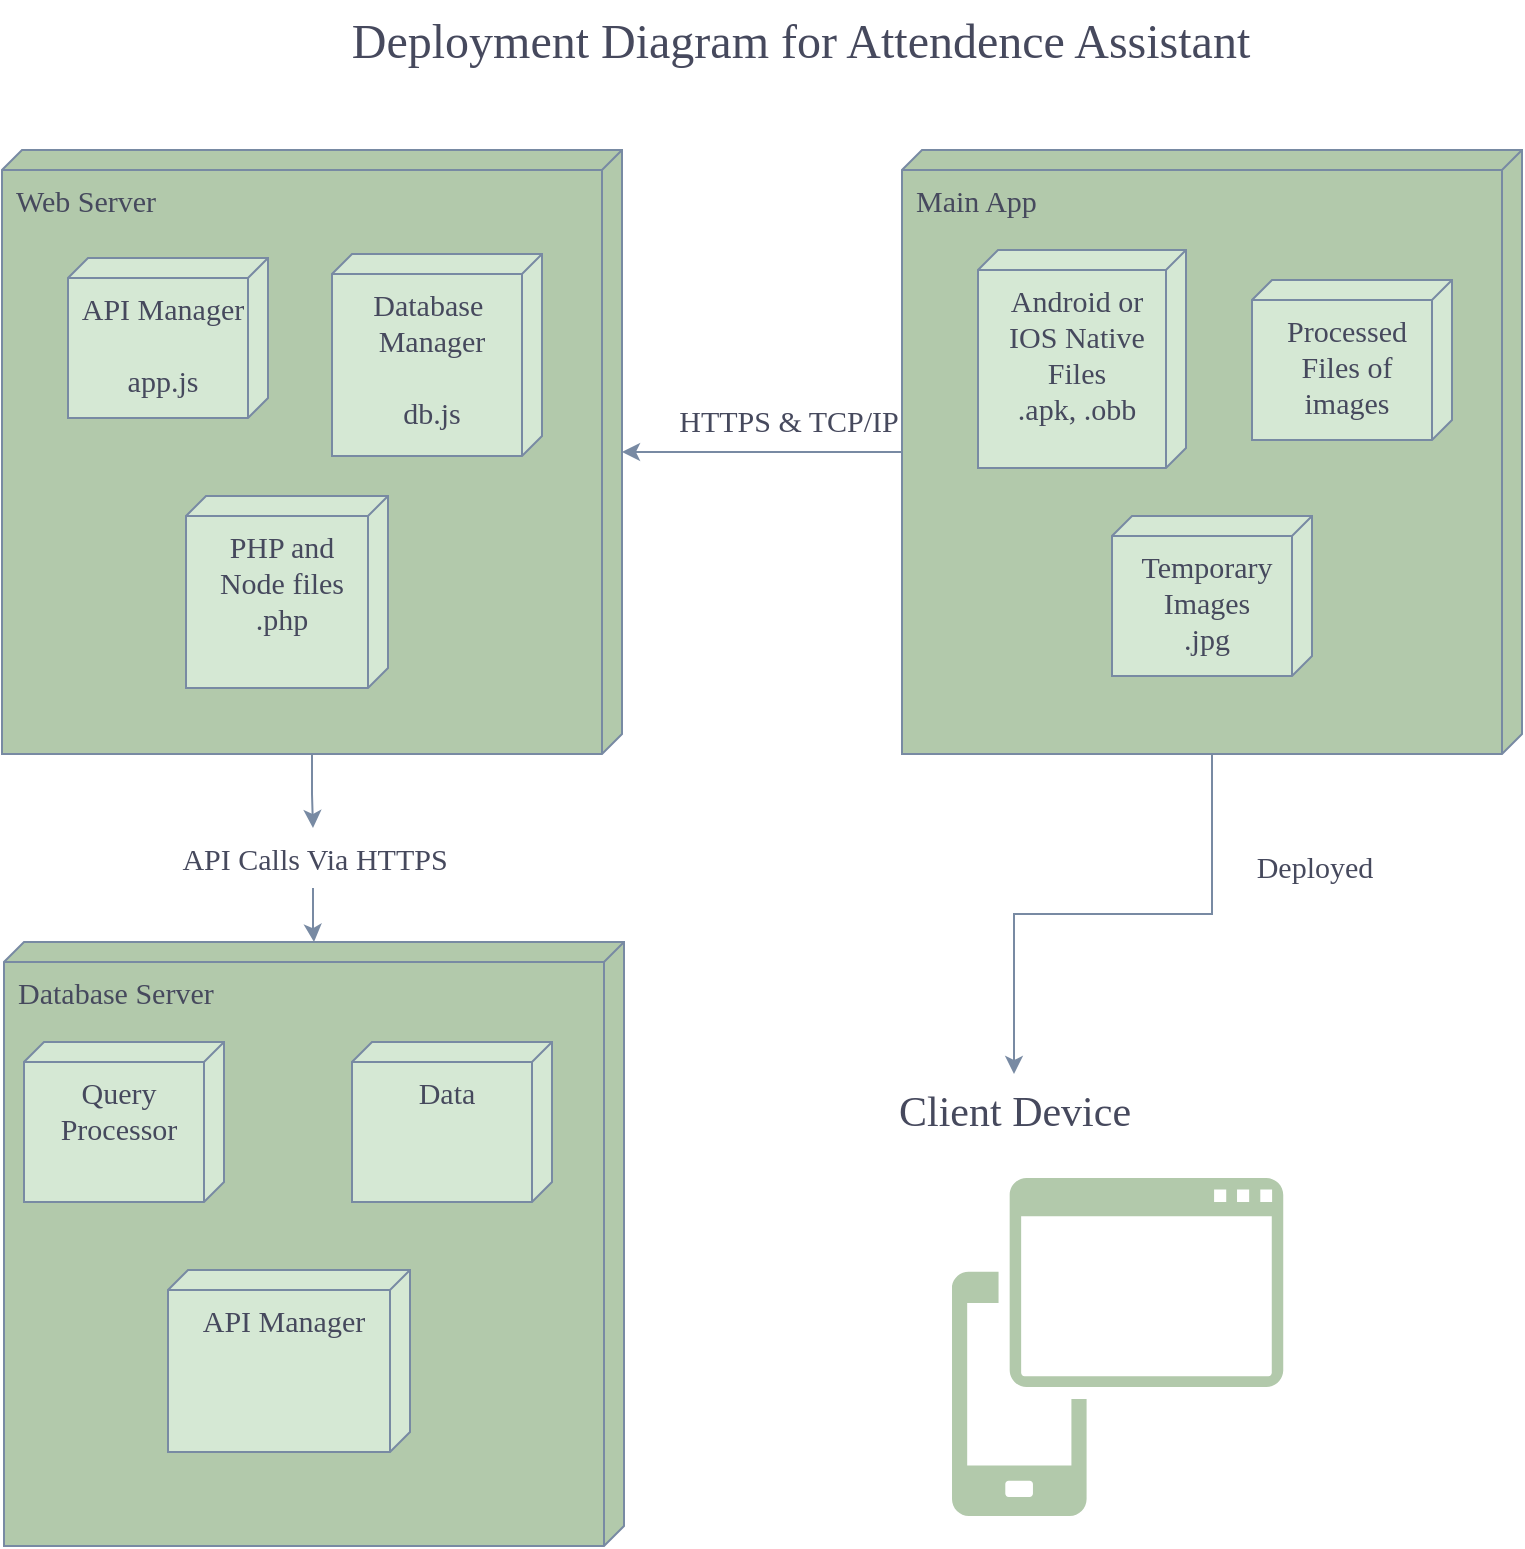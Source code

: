 <mxfile version="21.2.3" type="device">
  <diagram name="Page-1" id="f0Q_1zMVd-oimIQIDH3b">
    <mxGraphModel dx="1434" dy="709" grid="0" gridSize="10" guides="1" tooltips="1" connect="1" arrows="1" fold="1" page="1" pageScale="1" pageWidth="850" pageHeight="1100" background="#ffffff" math="0" shadow="0">
      <root>
        <mxCell id="0" />
        <mxCell id="1" parent="0" />
        <mxCell id="d2huy8yM15NUy1r3Zmgb-20" value="" style="edgeStyle=orthogonalEdgeStyle;rounded=0;orthogonalLoop=1;jettySize=auto;html=1;strokeColor=#788AA3;fontColor=default;fillColor=#B2C9AB;labelBackgroundColor=none;fontFamily=Product Sans;fontSource=https%3A%2F%2Ffonts.googleapis.com%2Fcss%3Ffamily%3DProduct%2BSans;fontSize=15;" edge="1" parent="1" source="d2huy8yM15NUy1r3Zmgb-22" target="d2huy8yM15NUy1r3Zmgb-12">
          <mxGeometry relative="1" as="geometry" />
        </mxCell>
        <mxCell id="d2huy8yM15NUy1r3Zmgb-2" value="Web Server" style="verticalAlign=top;align=left;shape=cube;size=10;direction=south;fontStyle=0;html=1;boundedLbl=1;spacingLeft=5;whiteSpace=wrap;strokeColor=#788AA3;fontColor=#46495D;fillColor=#B2C9AB;labelBackgroundColor=none;fontFamily=Product Sans;fontSource=https%3A%2F%2Ffonts.googleapis.com%2Fcss%3Ffamily%3DProduct%2BSans;fontSize=15;" vertex="1" parent="1">
          <mxGeometry x="61" y="95" width="310" height="302" as="geometry" />
        </mxCell>
        <mxCell id="d2huy8yM15NUy1r3Zmgb-3" value="API Manager&lt;br style=&quot;font-size: 15px;&quot;&gt;&lt;br style=&quot;font-size: 15px;&quot;&gt;app.js" style="verticalAlign=top;align=center;shape=cube;size=10;direction=south;html=1;boundedLbl=1;spacingLeft=5;whiteSpace=wrap;strokeColor=#788AA3;fontColor=#46495D;fillColor=#D5E8D4;labelBackgroundColor=none;fontFamily=Product Sans;fontSource=https%3A%2F%2Ffonts.googleapis.com%2Fcss%3Ffamily%3DProduct%2BSans;fontSize=15;" vertex="1" parent="d2huy8yM15NUy1r3Zmgb-2">
          <mxGeometry width="100" height="80" relative="1" as="geometry">
            <mxPoint x="33" y="54" as="offset" />
          </mxGeometry>
        </mxCell>
        <mxCell id="d2huy8yM15NUy1r3Zmgb-7" value="Database&amp;nbsp;&lt;br style=&quot;font-size: 15px;&quot;&gt;Manager&lt;br style=&quot;font-size: 15px;&quot;&gt;&lt;br style=&quot;font-size: 15px;&quot;&gt;db.js" style="verticalAlign=top;align=center;shape=cube;size=10;direction=south;html=1;boundedLbl=1;spacingLeft=5;whiteSpace=wrap;strokeColor=#788AA3;fontColor=#46495D;fillColor=#D5E8D4;labelBackgroundColor=none;fontFamily=Product Sans;fontSource=https%3A%2F%2Ffonts.googleapis.com%2Fcss%3Ffamily%3DProduct%2BSans;fontSize=15;" vertex="1" parent="d2huy8yM15NUy1r3Zmgb-2">
          <mxGeometry width="105" height="101" relative="1" as="geometry">
            <mxPoint x="165" y="52" as="offset" />
          </mxGeometry>
        </mxCell>
        <mxCell id="d2huy8yM15NUy1r3Zmgb-11" value="PHP and Node files&lt;br&gt;.php" style="verticalAlign=top;align=center;shape=cube;size=10;direction=south;html=1;boundedLbl=1;spacingLeft=5;whiteSpace=wrap;strokeColor=#788AA3;fontColor=#46495D;fillColor=#D5E8D4;labelBackgroundColor=none;fontFamily=Product Sans;fontSource=https%3A%2F%2Ffonts.googleapis.com%2Fcss%3Ffamily%3DProduct%2BSans;fontSize=15;" vertex="1" parent="d2huy8yM15NUy1r3Zmgb-2">
          <mxGeometry width="101" height="96" relative="1" as="geometry">
            <mxPoint x="92" y="173" as="offset" />
          </mxGeometry>
        </mxCell>
        <mxCell id="d2huy8yM15NUy1r3Zmgb-4" value="Deployment Diagram for Attendence Assistant" style="text;html=1;align=center;verticalAlign=middle;resizable=0;points=[];autosize=1;strokeColor=none;fillColor=none;fontColor=#46495D;labelBackgroundColor=none;fontFamily=Product Sans;fontSource=https%3A%2F%2Ffonts.googleapis.com%2Fcss%3Ffamily%3DProduct%2BSans;fontSize=24;" vertex="1" parent="1">
          <mxGeometry x="210" y="20" width="500" height="41" as="geometry" />
        </mxCell>
        <mxCell id="d2huy8yM15NUy1r3Zmgb-5" value="" style="sketch=0;pointerEvents=1;shadow=0;dashed=0;html=1;strokeColor=none;labelPosition=center;verticalLabelPosition=bottom;verticalAlign=top;align=center;fillColor=#B2C9AB;shape=mxgraph.mscae.intune.device_os;fontColor=#46495D;labelBackgroundColor=none;fontFamily=Product Sans;fontSource=https%3A%2F%2Ffonts.googleapis.com%2Fcss%3Ffamily%3DProduct%2BSans;fontSize=15;" vertex="1" parent="1">
          <mxGeometry x="536" y="609" width="165.62" height="169" as="geometry" />
        </mxCell>
        <mxCell id="d2huy8yM15NUy1r3Zmgb-6" value="Client Device" style="text;html=1;align=center;verticalAlign=middle;resizable=0;points=[];autosize=1;strokeColor=none;fillColor=none;fontColor=#46495D;labelBackgroundColor=none;fontFamily=Product Sans;fontSource=https%3A%2F%2Ffonts.googleapis.com%2Fcss%3Ffamily%3DProduct%2BSans;fontSize=21;" vertex="1" parent="1">
          <mxGeometry x="498" y="557" width="138" height="37" as="geometry" />
        </mxCell>
        <mxCell id="d2huy8yM15NUy1r3Zmgb-12" value="Database Server" style="verticalAlign=top;align=left;shape=cube;size=10;direction=south;fontStyle=0;html=1;boundedLbl=1;spacingLeft=5;whiteSpace=wrap;strokeColor=#788AA3;fontColor=#46495D;fillColor=#B2C9AB;labelBackgroundColor=none;fontFamily=Product Sans;fontSource=https%3A%2F%2Ffonts.googleapis.com%2Fcss%3Ffamily%3DProduct%2BSans;fontSize=15;" vertex="1" parent="1">
          <mxGeometry x="62" y="491" width="310" height="302" as="geometry" />
        </mxCell>
        <mxCell id="d2huy8yM15NUy1r3Zmgb-13" value="Query Processor" style="verticalAlign=top;align=center;shape=cube;size=10;direction=south;html=1;boundedLbl=1;spacingLeft=5;whiteSpace=wrap;strokeColor=#788AA3;fontColor=#46495D;fillColor=#D5E8D4;labelBackgroundColor=none;fontFamily=Product Sans;fontSource=https%3A%2F%2Ffonts.googleapis.com%2Fcss%3Ffamily%3DProduct%2BSans;fontSize=15;" vertex="1" parent="d2huy8yM15NUy1r3Zmgb-12">
          <mxGeometry width="100" height="80" relative="1" as="geometry">
            <mxPoint x="10" y="50" as="offset" />
          </mxGeometry>
        </mxCell>
        <mxCell id="d2huy8yM15NUy1r3Zmgb-14" value="Data" style="verticalAlign=top;align=center;shape=cube;size=10;direction=south;html=1;boundedLbl=1;spacingLeft=5;whiteSpace=wrap;strokeColor=#788AA3;fontColor=#46495D;fillColor=#D5E8D4;labelBackgroundColor=none;fontFamily=Product Sans;fontSource=https%3A%2F%2Ffonts.googleapis.com%2Fcss%3Ffamily%3DProduct%2BSans;fontSize=15;" vertex="1" parent="d2huy8yM15NUy1r3Zmgb-12">
          <mxGeometry width="100" height="80" relative="1" as="geometry">
            <mxPoint x="174" y="50" as="offset" />
          </mxGeometry>
        </mxCell>
        <mxCell id="d2huy8yM15NUy1r3Zmgb-15" value="API Manager" style="verticalAlign=top;align=center;shape=cube;size=10;direction=south;html=1;boundedLbl=1;spacingLeft=5;whiteSpace=wrap;strokeColor=#788AA3;fontColor=#46495D;fillColor=#D5E8D4;labelBackgroundColor=none;fontFamily=Product Sans;fontSource=https%3A%2F%2Ffonts.googleapis.com%2Fcss%3Ffamily%3DProduct%2BSans;fontSize=15;" vertex="1" parent="d2huy8yM15NUy1r3Zmgb-12">
          <mxGeometry width="121" height="91" relative="1" as="geometry">
            <mxPoint x="82" y="164" as="offset" />
          </mxGeometry>
        </mxCell>
        <mxCell id="d2huy8yM15NUy1r3Zmgb-24" style="edgeStyle=orthogonalEdgeStyle;rounded=0;orthogonalLoop=1;jettySize=auto;html=1;strokeColor=#788AA3;fontColor=default;fillColor=#B2C9AB;labelBackgroundColor=none;fontFamily=Product Sans;fontSource=https%3A%2F%2Ffonts.googleapis.com%2Fcss%3Ffamily%3DProduct%2BSans;fontSize=15;" edge="1" parent="1" source="d2huy8yM15NUy1r3Zmgb-16" target="d2huy8yM15NUy1r3Zmgb-2">
          <mxGeometry relative="1" as="geometry" />
        </mxCell>
        <mxCell id="d2huy8yM15NUy1r3Zmgb-26" style="edgeStyle=orthogonalEdgeStyle;rounded=0;orthogonalLoop=1;jettySize=auto;html=1;strokeColor=#788AA3;fontColor=default;fillColor=#B2C9AB;labelBackgroundColor=none;fontFamily=Product Sans;fontSource=https%3A%2F%2Ffonts.googleapis.com%2Fcss%3Ffamily%3DProduct%2BSans;fontSize=15;" edge="1" parent="1" source="d2huy8yM15NUy1r3Zmgb-16" target="d2huy8yM15NUy1r3Zmgb-6">
          <mxGeometry relative="1" as="geometry" />
        </mxCell>
        <mxCell id="d2huy8yM15NUy1r3Zmgb-16" value="Main App" style="verticalAlign=top;align=left;shape=cube;size=10;direction=south;fontStyle=0;html=1;boundedLbl=1;spacingLeft=5;whiteSpace=wrap;strokeColor=#788AA3;fontColor=#46495D;fillColor=#B2C9AB;labelBackgroundColor=none;fontFamily=Product Sans;fontSource=https%3A%2F%2Ffonts.googleapis.com%2Fcss%3Ffamily%3DProduct%2BSans;fontSize=15;" vertex="1" parent="1">
          <mxGeometry x="511" y="95" width="310" height="302" as="geometry" />
        </mxCell>
        <mxCell id="d2huy8yM15NUy1r3Zmgb-17" value="Android or IOS Native Files&lt;br style=&quot;font-size: 15px;&quot;&gt;.apk, .obb" style="verticalAlign=top;align=center;shape=cube;size=10;direction=south;html=1;boundedLbl=1;spacingLeft=5;whiteSpace=wrap;strokeColor=#788AA3;fontColor=#46495D;fillColor=#D5E8D4;labelBackgroundColor=none;fontFamily=Product Sans;fontSource=https%3A%2F%2Ffonts.googleapis.com%2Fcss%3Ffamily%3DProduct%2BSans;fontSize=15;" vertex="1" parent="d2huy8yM15NUy1r3Zmgb-16">
          <mxGeometry width="104" height="109" relative="1" as="geometry">
            <mxPoint x="38" y="50" as="offset" />
          </mxGeometry>
        </mxCell>
        <mxCell id="d2huy8yM15NUy1r3Zmgb-18" value="Processed Files of images" style="verticalAlign=top;align=center;shape=cube;size=10;direction=south;html=1;boundedLbl=1;spacingLeft=5;whiteSpace=wrap;strokeColor=#788AA3;fontColor=#46495D;fillColor=#D5E8D4;labelBackgroundColor=none;fontFamily=Product Sans;fontSource=https%3A%2F%2Ffonts.googleapis.com%2Fcss%3Ffamily%3DProduct%2BSans;fontSize=15;" vertex="1" parent="d2huy8yM15NUy1r3Zmgb-16">
          <mxGeometry width="100" height="80" relative="1" as="geometry">
            <mxPoint x="175" y="65" as="offset" />
          </mxGeometry>
        </mxCell>
        <mxCell id="d2huy8yM15NUy1r3Zmgb-19" value="Temporary Images&lt;br style=&quot;font-size: 15px;&quot;&gt;.jpg" style="verticalAlign=top;align=center;shape=cube;size=10;direction=south;html=1;boundedLbl=1;spacingLeft=5;whiteSpace=wrap;strokeColor=#788AA3;fontColor=#46495D;fillColor=#D5E8D4;labelBackgroundColor=none;fontFamily=Product Sans;fontSource=https%3A%2F%2Ffonts.googleapis.com%2Fcss%3Ffamily%3DProduct%2BSans;fontSize=15;" vertex="1" parent="d2huy8yM15NUy1r3Zmgb-16">
          <mxGeometry width="100" height="80" relative="1" as="geometry">
            <mxPoint x="105" y="183" as="offset" />
          </mxGeometry>
        </mxCell>
        <mxCell id="d2huy8yM15NUy1r3Zmgb-23" value="" style="edgeStyle=orthogonalEdgeStyle;rounded=0;orthogonalLoop=1;jettySize=auto;html=1;strokeColor=#788AA3;fontColor=default;fillColor=#B2C9AB;labelBackgroundColor=none;fontFamily=Product Sans;fontSource=https%3A%2F%2Ffonts.googleapis.com%2Fcss%3Ffamily%3DProduct%2BSans;fontSize=15;" edge="1" parent="1" source="d2huy8yM15NUy1r3Zmgb-2" target="d2huy8yM15NUy1r3Zmgb-22">
          <mxGeometry relative="1" as="geometry">
            <mxPoint x="216" y="397" as="sourcePoint" />
            <mxPoint x="216" y="488" as="targetPoint" />
          </mxGeometry>
        </mxCell>
        <mxCell id="d2huy8yM15NUy1r3Zmgb-22" value="API Calls Via HTTPS" style="text;html=1;align=center;verticalAlign=middle;resizable=0;points=[];autosize=1;strokeColor=none;fillColor=none;fontColor=#46495D;labelBackgroundColor=none;fontFamily=Product Sans;fontSource=https%3A%2F%2Ffonts.googleapis.com%2Fcss%3Ffamily%3DProduct%2BSans;fontSize=15;" vertex="1" parent="1">
          <mxGeometry x="145" y="434" width="143" height="30" as="geometry" />
        </mxCell>
        <mxCell id="d2huy8yM15NUy1r3Zmgb-25" value="HTTPS &amp;amp; TCP/IP" style="text;html=1;align=center;verticalAlign=middle;resizable=0;points=[];autosize=1;strokeColor=none;fillColor=none;fontColor=#46495D;labelBackgroundColor=none;fontFamily=Product Sans;fontSource=https%3A%2F%2Ffonts.googleapis.com%2Fcss%3Ffamily%3DProduct%2BSans;fontSize=15;" vertex="1" parent="1">
          <mxGeometry x="393" y="215" width="121" height="30" as="geometry" />
        </mxCell>
        <mxCell id="d2huy8yM15NUy1r3Zmgb-27" value="Deployed" style="text;html=1;align=center;verticalAlign=middle;resizable=0;points=[];autosize=1;strokeColor=none;fillColor=none;fontColor=#46495D;labelBackgroundColor=none;fontFamily=Product Sans;fontSource=https%3A%2F%2Ffonts.googleapis.com%2Fcss%3Ffamily%3DProduct%2BSans;fontSize=15;" vertex="1" parent="1">
          <mxGeometry x="677" y="438" width="80" height="30" as="geometry" />
        </mxCell>
      </root>
    </mxGraphModel>
  </diagram>
</mxfile>
